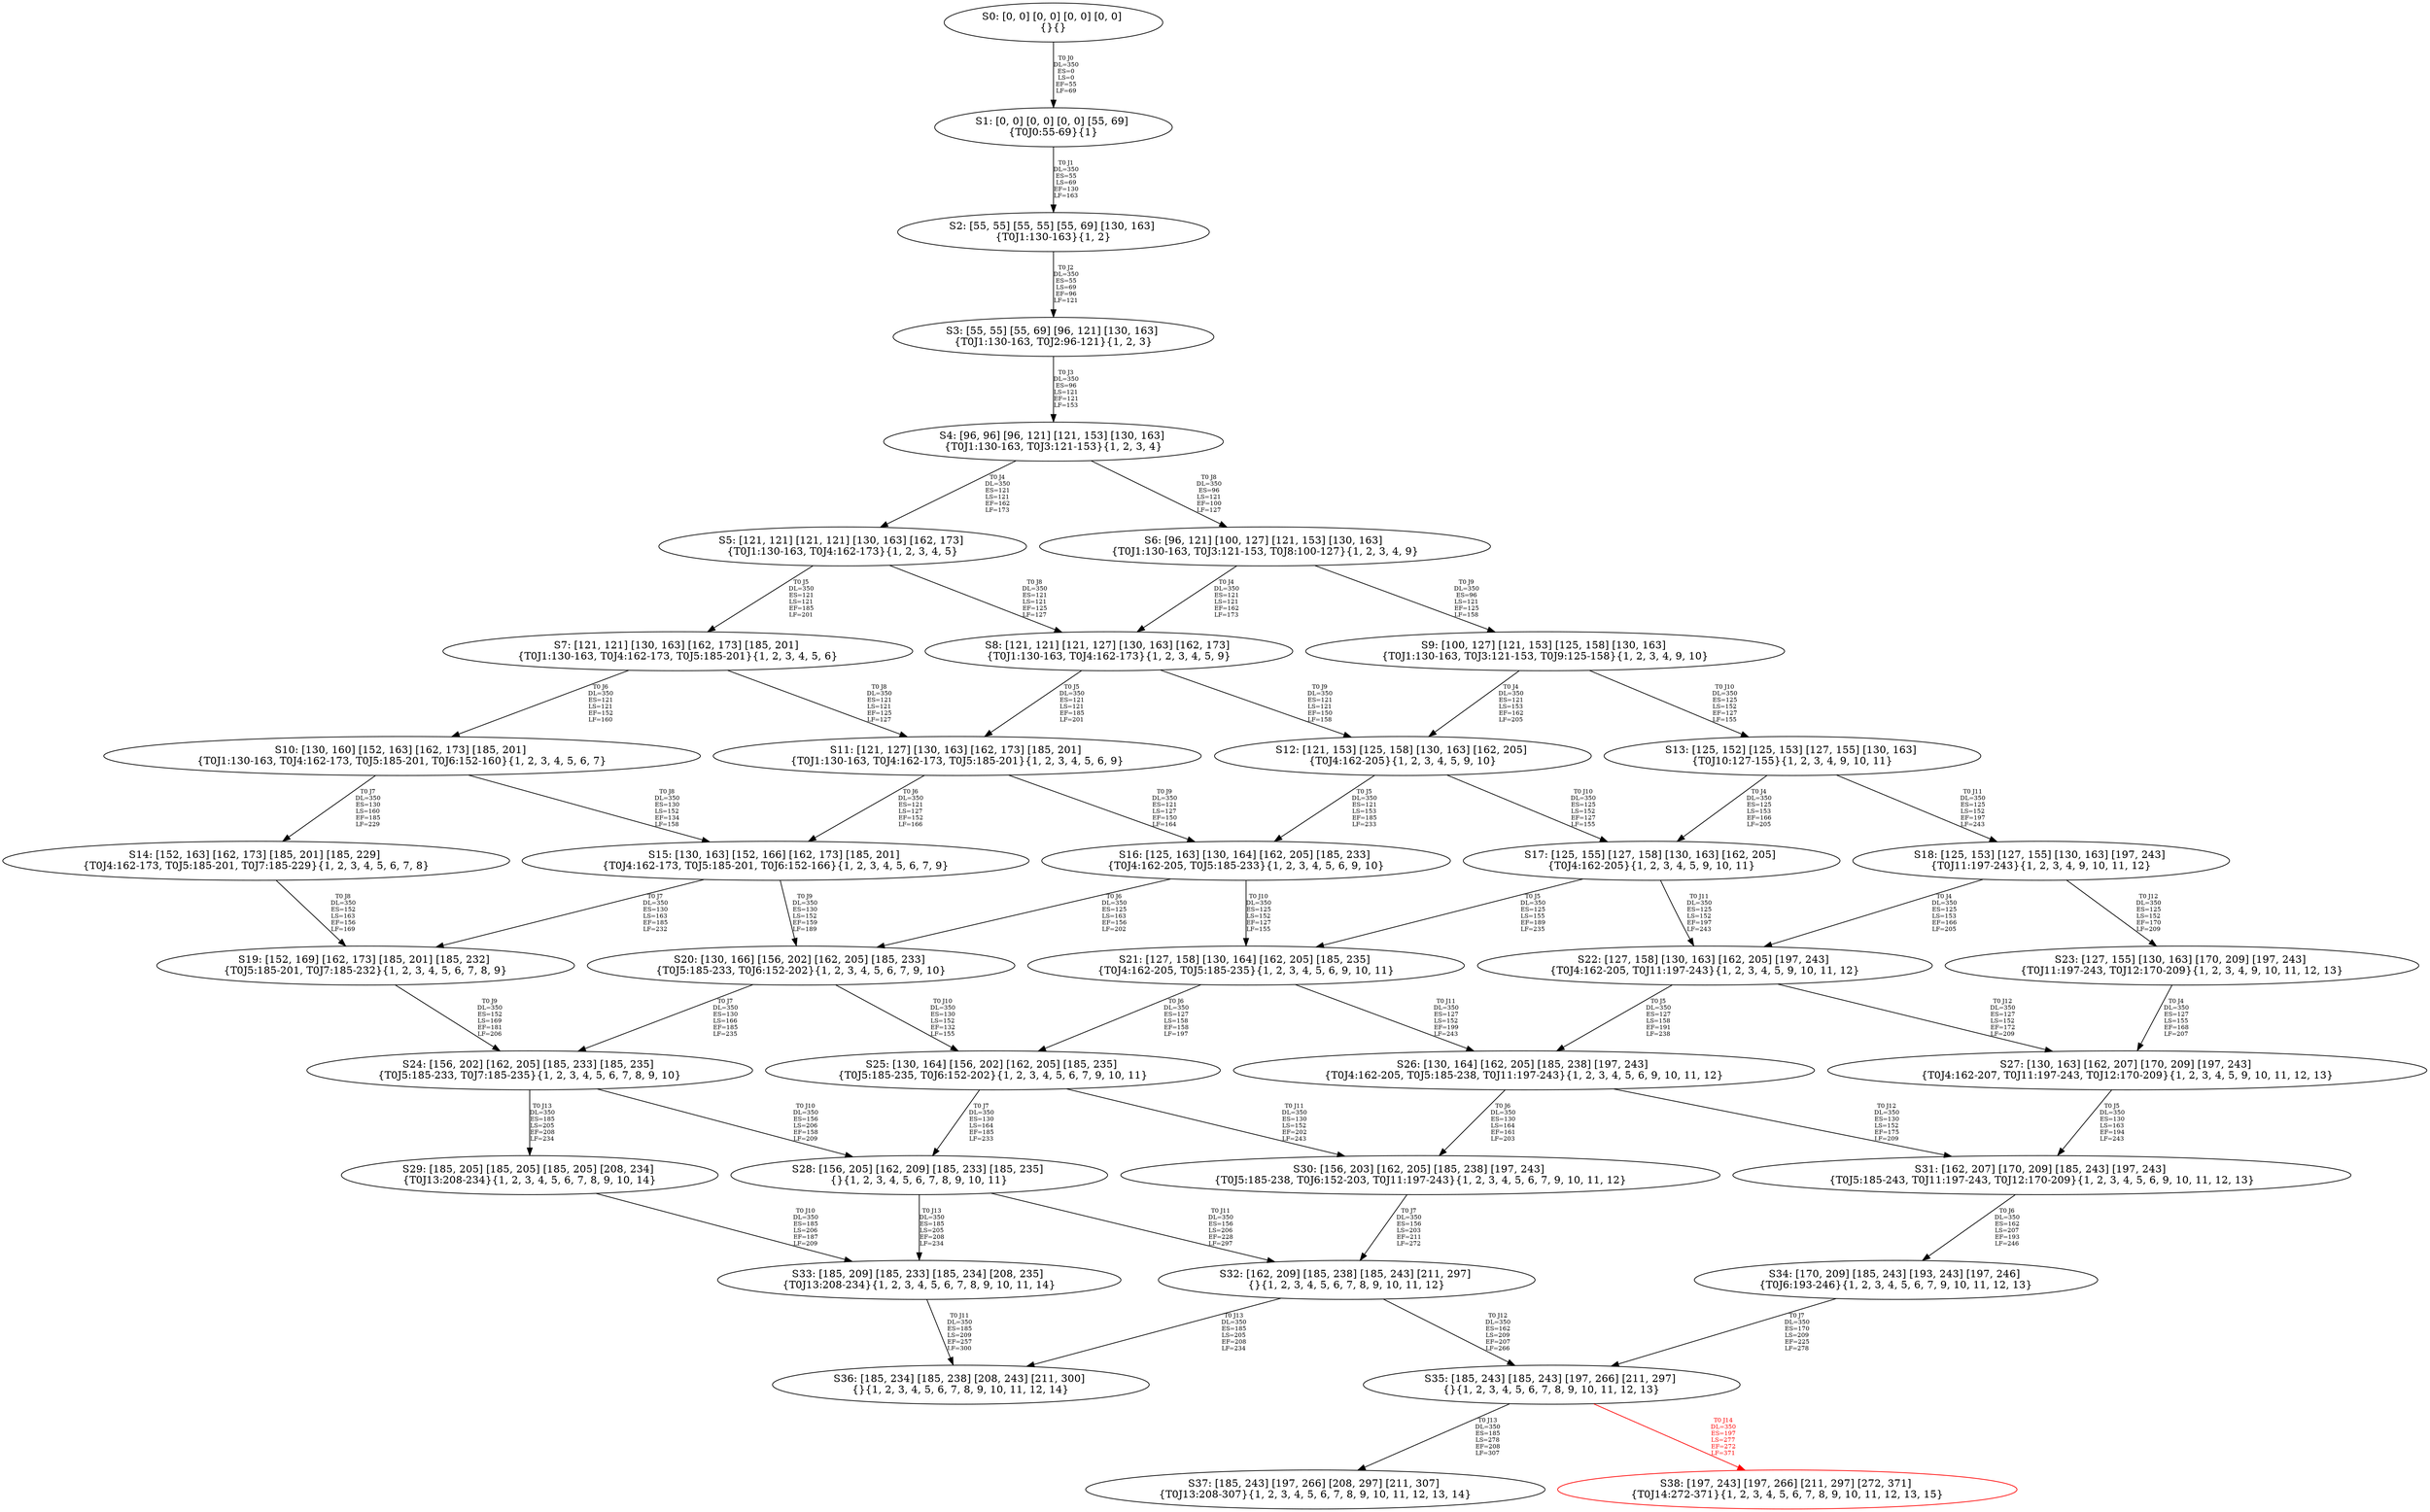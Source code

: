 digraph {
	S0[label="S0: [0, 0] [0, 0] [0, 0] [0, 0] \n{}{}"];
	S1[label="S1: [0, 0] [0, 0] [0, 0] [55, 69] \n{T0J0:55-69}{1}"];
	S2[label="S2: [55, 55] [55, 55] [55, 69] [130, 163] \n{T0J1:130-163}{1, 2}"];
	S3[label="S3: [55, 55] [55, 69] [96, 121] [130, 163] \n{T0J1:130-163, T0J2:96-121}{1, 2, 3}"];
	S4[label="S4: [96, 96] [96, 121] [121, 153] [130, 163] \n{T0J1:130-163, T0J3:121-153}{1, 2, 3, 4}"];
	S5[label="S5: [121, 121] [121, 121] [130, 163] [162, 173] \n{T0J1:130-163, T0J4:162-173}{1, 2, 3, 4, 5}"];
	S6[label="S6: [96, 121] [100, 127] [121, 153] [130, 163] \n{T0J1:130-163, T0J3:121-153, T0J8:100-127}{1, 2, 3, 4, 9}"];
	S7[label="S7: [121, 121] [130, 163] [162, 173] [185, 201] \n{T0J1:130-163, T0J4:162-173, T0J5:185-201}{1, 2, 3, 4, 5, 6}"];
	S8[label="S8: [121, 121] [121, 127] [130, 163] [162, 173] \n{T0J1:130-163, T0J4:162-173}{1, 2, 3, 4, 5, 9}"];
	S9[label="S9: [100, 127] [121, 153] [125, 158] [130, 163] \n{T0J1:130-163, T0J3:121-153, T0J9:125-158}{1, 2, 3, 4, 9, 10}"];
	S10[label="S10: [130, 160] [152, 163] [162, 173] [185, 201] \n{T0J1:130-163, T0J4:162-173, T0J5:185-201, T0J6:152-160}{1, 2, 3, 4, 5, 6, 7}"];
	S11[label="S11: [121, 127] [130, 163] [162, 173] [185, 201] \n{T0J1:130-163, T0J4:162-173, T0J5:185-201}{1, 2, 3, 4, 5, 6, 9}"];
	S12[label="S12: [121, 153] [125, 158] [130, 163] [162, 205] \n{T0J4:162-205}{1, 2, 3, 4, 5, 9, 10}"];
	S13[label="S13: [125, 152] [125, 153] [127, 155] [130, 163] \n{T0J10:127-155}{1, 2, 3, 4, 9, 10, 11}"];
	S14[label="S14: [152, 163] [162, 173] [185, 201] [185, 229] \n{T0J4:162-173, T0J5:185-201, T0J7:185-229}{1, 2, 3, 4, 5, 6, 7, 8}"];
	S15[label="S15: [130, 163] [152, 166] [162, 173] [185, 201] \n{T0J4:162-173, T0J5:185-201, T0J6:152-166}{1, 2, 3, 4, 5, 6, 7, 9}"];
	S16[label="S16: [125, 163] [130, 164] [162, 205] [185, 233] \n{T0J4:162-205, T0J5:185-233}{1, 2, 3, 4, 5, 6, 9, 10}"];
	S17[label="S17: [125, 155] [127, 158] [130, 163] [162, 205] \n{T0J4:162-205}{1, 2, 3, 4, 5, 9, 10, 11}"];
	S18[label="S18: [125, 153] [127, 155] [130, 163] [197, 243] \n{T0J11:197-243}{1, 2, 3, 4, 9, 10, 11, 12}"];
	S19[label="S19: [152, 169] [162, 173] [185, 201] [185, 232] \n{T0J5:185-201, T0J7:185-232}{1, 2, 3, 4, 5, 6, 7, 8, 9}"];
	S20[label="S20: [130, 166] [156, 202] [162, 205] [185, 233] \n{T0J5:185-233, T0J6:152-202}{1, 2, 3, 4, 5, 6, 7, 9, 10}"];
	S21[label="S21: [127, 158] [130, 164] [162, 205] [185, 235] \n{T0J4:162-205, T0J5:185-235}{1, 2, 3, 4, 5, 6, 9, 10, 11}"];
	S22[label="S22: [127, 158] [130, 163] [162, 205] [197, 243] \n{T0J4:162-205, T0J11:197-243}{1, 2, 3, 4, 5, 9, 10, 11, 12}"];
	S23[label="S23: [127, 155] [130, 163] [170, 209] [197, 243] \n{T0J11:197-243, T0J12:170-209}{1, 2, 3, 4, 9, 10, 11, 12, 13}"];
	S24[label="S24: [156, 202] [162, 205] [185, 233] [185, 235] \n{T0J5:185-233, T0J7:185-235}{1, 2, 3, 4, 5, 6, 7, 8, 9, 10}"];
	S25[label="S25: [130, 164] [156, 202] [162, 205] [185, 235] \n{T0J5:185-235, T0J6:152-202}{1, 2, 3, 4, 5, 6, 7, 9, 10, 11}"];
	S26[label="S26: [130, 164] [162, 205] [185, 238] [197, 243] \n{T0J4:162-205, T0J5:185-238, T0J11:197-243}{1, 2, 3, 4, 5, 6, 9, 10, 11, 12}"];
	S27[label="S27: [130, 163] [162, 207] [170, 209] [197, 243] \n{T0J4:162-207, T0J11:197-243, T0J12:170-209}{1, 2, 3, 4, 5, 9, 10, 11, 12, 13}"];
	S28[label="S28: [156, 205] [162, 209] [185, 233] [185, 235] \n{}{1, 2, 3, 4, 5, 6, 7, 8, 9, 10, 11}"];
	S29[label="S29: [185, 205] [185, 205] [185, 205] [208, 234] \n{T0J13:208-234}{1, 2, 3, 4, 5, 6, 7, 8, 9, 10, 14}"];
	S30[label="S30: [156, 203] [162, 205] [185, 238] [197, 243] \n{T0J5:185-238, T0J6:152-203, T0J11:197-243}{1, 2, 3, 4, 5, 6, 7, 9, 10, 11, 12}"];
	S31[label="S31: [162, 207] [170, 209] [185, 243] [197, 243] \n{T0J5:185-243, T0J11:197-243, T0J12:170-209}{1, 2, 3, 4, 5, 6, 9, 10, 11, 12, 13}"];
	S32[label="S32: [162, 209] [185, 238] [185, 243] [211, 297] \n{}{1, 2, 3, 4, 5, 6, 7, 8, 9, 10, 11, 12}"];
	S33[label="S33: [185, 209] [185, 233] [185, 234] [208, 235] \n{T0J13:208-234}{1, 2, 3, 4, 5, 6, 7, 8, 9, 10, 11, 14}"];
	S34[label="S34: [170, 209] [185, 243] [193, 243] [197, 246] \n{T0J6:193-246}{1, 2, 3, 4, 5, 6, 7, 9, 10, 11, 12, 13}"];
	S35[label="S35: [185, 243] [185, 243] [197, 266] [211, 297] \n{}{1, 2, 3, 4, 5, 6, 7, 8, 9, 10, 11, 12, 13}"];
	S36[label="S36: [185, 234] [185, 238] [208, 243] [211, 300] \n{}{1, 2, 3, 4, 5, 6, 7, 8, 9, 10, 11, 12, 14}"];
	S37[label="S37: [185, 243] [197, 266] [208, 297] [211, 307] \n{T0J13:208-307}{1, 2, 3, 4, 5, 6, 7, 8, 9, 10, 11, 12, 13, 14}"];
	S38[label="S38: [197, 243] [197, 266] [211, 297] [272, 371] \n{T0J14:272-371}{1, 2, 3, 4, 5, 6, 7, 8, 9, 10, 11, 12, 13, 15}"];
	S0 -> S1[label="T0 J0\nDL=350\nES=0\nLS=0\nEF=55\nLF=69",fontsize=8];
	S1 -> S2[label="T0 J1\nDL=350\nES=55\nLS=69\nEF=130\nLF=163",fontsize=8];
	S2 -> S3[label="T0 J2\nDL=350\nES=55\nLS=69\nEF=96\nLF=121",fontsize=8];
	S3 -> S4[label="T0 J3\nDL=350\nES=96\nLS=121\nEF=121\nLF=153",fontsize=8];
	S4 -> S5[label="T0 J4\nDL=350\nES=121\nLS=121\nEF=162\nLF=173",fontsize=8];
	S4 -> S6[label="T0 J8\nDL=350\nES=96\nLS=121\nEF=100\nLF=127",fontsize=8];
	S5 -> S7[label="T0 J5\nDL=350\nES=121\nLS=121\nEF=185\nLF=201",fontsize=8];
	S5 -> S8[label="T0 J8\nDL=350\nES=121\nLS=121\nEF=125\nLF=127",fontsize=8];
	S6 -> S8[label="T0 J4\nDL=350\nES=121\nLS=121\nEF=162\nLF=173",fontsize=8];
	S6 -> S9[label="T0 J9\nDL=350\nES=96\nLS=121\nEF=125\nLF=158",fontsize=8];
	S7 -> S10[label="T0 J6\nDL=350\nES=121\nLS=121\nEF=152\nLF=160",fontsize=8];
	S7 -> S11[label="T0 J8\nDL=350\nES=121\nLS=121\nEF=125\nLF=127",fontsize=8];
	S8 -> S11[label="T0 J5\nDL=350\nES=121\nLS=121\nEF=185\nLF=201",fontsize=8];
	S8 -> S12[label="T0 J9\nDL=350\nES=121\nLS=121\nEF=150\nLF=158",fontsize=8];
	S9 -> S12[label="T0 J4\nDL=350\nES=121\nLS=153\nEF=162\nLF=205",fontsize=8];
	S9 -> S13[label="T0 J10\nDL=350\nES=125\nLS=152\nEF=127\nLF=155",fontsize=8];
	S10 -> S14[label="T0 J7\nDL=350\nES=130\nLS=160\nEF=185\nLF=229",fontsize=8];
	S10 -> S15[label="T0 J8\nDL=350\nES=130\nLS=152\nEF=134\nLF=158",fontsize=8];
	S11 -> S15[label="T0 J6\nDL=350\nES=121\nLS=127\nEF=152\nLF=166",fontsize=8];
	S11 -> S16[label="T0 J9\nDL=350\nES=121\nLS=127\nEF=150\nLF=164",fontsize=8];
	S12 -> S16[label="T0 J5\nDL=350\nES=121\nLS=153\nEF=185\nLF=233",fontsize=8];
	S12 -> S17[label="T0 J10\nDL=350\nES=125\nLS=152\nEF=127\nLF=155",fontsize=8];
	S13 -> S17[label="T0 J4\nDL=350\nES=125\nLS=153\nEF=166\nLF=205",fontsize=8];
	S13 -> S18[label="T0 J11\nDL=350\nES=125\nLS=152\nEF=197\nLF=243",fontsize=8];
	S14 -> S19[label="T0 J8\nDL=350\nES=152\nLS=163\nEF=156\nLF=169",fontsize=8];
	S15 -> S19[label="T0 J7\nDL=350\nES=130\nLS=163\nEF=185\nLF=232",fontsize=8];
	S15 -> S20[label="T0 J9\nDL=350\nES=130\nLS=152\nEF=159\nLF=189",fontsize=8];
	S16 -> S20[label="T0 J6\nDL=350\nES=125\nLS=163\nEF=156\nLF=202",fontsize=8];
	S16 -> S21[label="T0 J10\nDL=350\nES=125\nLS=152\nEF=127\nLF=155",fontsize=8];
	S17 -> S21[label="T0 J5\nDL=350\nES=125\nLS=155\nEF=189\nLF=235",fontsize=8];
	S17 -> S22[label="T0 J11\nDL=350\nES=125\nLS=152\nEF=197\nLF=243",fontsize=8];
	S18 -> S22[label="T0 J4\nDL=350\nES=125\nLS=153\nEF=166\nLF=205",fontsize=8];
	S18 -> S23[label="T0 J12\nDL=350\nES=125\nLS=152\nEF=170\nLF=209",fontsize=8];
	S19 -> S24[label="T0 J9\nDL=350\nES=152\nLS=169\nEF=181\nLF=206",fontsize=8];
	S20 -> S24[label="T0 J7\nDL=350\nES=130\nLS=166\nEF=185\nLF=235",fontsize=8];
	S20 -> S25[label="T0 J10\nDL=350\nES=130\nLS=152\nEF=132\nLF=155",fontsize=8];
	S21 -> S25[label="T0 J6\nDL=350\nES=127\nLS=158\nEF=158\nLF=197",fontsize=8];
	S21 -> S26[label="T0 J11\nDL=350\nES=127\nLS=152\nEF=199\nLF=243",fontsize=8];
	S22 -> S26[label="T0 J5\nDL=350\nES=127\nLS=158\nEF=191\nLF=238",fontsize=8];
	S22 -> S27[label="T0 J12\nDL=350\nES=127\nLS=152\nEF=172\nLF=209",fontsize=8];
	S23 -> S27[label="T0 J4\nDL=350\nES=127\nLS=155\nEF=168\nLF=207",fontsize=8];
	S24 -> S28[label="T0 J10\nDL=350\nES=156\nLS=206\nEF=158\nLF=209",fontsize=8];
	S24 -> S29[label="T0 J13\nDL=350\nES=185\nLS=205\nEF=208\nLF=234",fontsize=8];
	S25 -> S28[label="T0 J7\nDL=350\nES=130\nLS=164\nEF=185\nLF=233",fontsize=8];
	S25 -> S30[label="T0 J11\nDL=350\nES=130\nLS=152\nEF=202\nLF=243",fontsize=8];
	S26 -> S30[label="T0 J6\nDL=350\nES=130\nLS=164\nEF=161\nLF=203",fontsize=8];
	S26 -> S31[label="T0 J12\nDL=350\nES=130\nLS=152\nEF=175\nLF=209",fontsize=8];
	S27 -> S31[label="T0 J5\nDL=350\nES=130\nLS=163\nEF=194\nLF=243",fontsize=8];
	S28 -> S32[label="T0 J11\nDL=350\nES=156\nLS=206\nEF=228\nLF=297",fontsize=8];
	S28 -> S33[label="T0 J13\nDL=350\nES=185\nLS=205\nEF=208\nLF=234",fontsize=8];
	S29 -> S33[label="T0 J10\nDL=350\nES=185\nLS=206\nEF=187\nLF=209",fontsize=8];
	S30 -> S32[label="T0 J7\nDL=350\nES=156\nLS=203\nEF=211\nLF=272",fontsize=8];
	S31 -> S34[label="T0 J6\nDL=350\nES=162\nLS=207\nEF=193\nLF=246",fontsize=8];
	S32 -> S35[label="T0 J12\nDL=350\nES=162\nLS=209\nEF=207\nLF=266",fontsize=8];
	S32 -> S36[label="T0 J13\nDL=350\nES=185\nLS=205\nEF=208\nLF=234",fontsize=8];
	S33 -> S36[label="T0 J11\nDL=350\nES=185\nLS=209\nEF=257\nLF=300",fontsize=8];
	S34 -> S35[label="T0 J7\nDL=350\nES=170\nLS=209\nEF=225\nLF=278",fontsize=8];
	S35 -> S37[label="T0 J13\nDL=350\nES=185\nLS=278\nEF=208\nLF=307",fontsize=8];
	S35 -> S38[label="T0 J14\nDL=350\nES=197\nLS=277\nEF=272\nLF=371",color=Red,fontcolor=Red,fontsize=8];
S38[color=Red];
}
